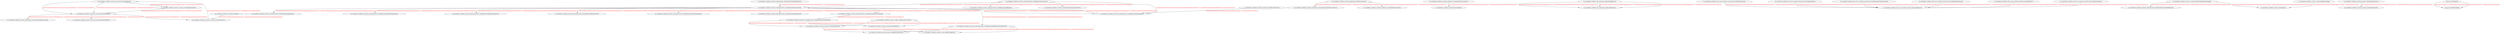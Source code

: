 digraph G {
eu_vranckaert_worktime_activities_account_AccountLoginActivity -> eu_vranckaert_worktime_activities_account_AccountProfileActivity [label="Leu/vranckaert/worktime/activities/account/AccountLoginActivity;=>onCreate(Landroid/os/Bundle;)V", fontcolor="red"];
eu_vranckaert_worktime_activities_account_AccountLoginActivity -> eu_vranckaert_worktime_activities_account_AccountRegisterActivity [label="Leu/vranckaert/worktime/activities/account/AccountLoginActivity$2;=>onClick(Landroid/view/View;)V", fontcolor="red"];
eu_vranckaert_worktime_activities_account_AccountLoginActivity -> eu_vranckaert_worktime_activities_account_AccountProfileActivity [label="Leu/vranckaert/worktime/activities/account/AccountLoginActivity$LoginTask;=>onPostExecute(Ljava/lang/Void;)V", fontcolor="red"];
eu_vranckaert_worktime_activities_widget_Configuration2x1Activity -> eu_vranckaert_worktime_activities_projects_SelectProjectActivity [label="Leu/vranckaert/worktime/activities/widget/Configuration2x1Activity;=>onCreate(Landroid/os/Bundle;)V", fontcolor="red"];
eu_vranckaert_worktime_activities_widget_Configuration2x1Activity -> eu_vranckaert_worktime_activities_tasks_SelectTaskActivity [label="Leu/vranckaert/worktime/activities/widget/Configuration2x1Activity;=>onActivityResult(IILandroid/content/Intent;)V", fontcolor="red"];
eu_vranckaert_worktime_activities_timeregistrations_TimeRegistrationListActivity -> eu_vranckaert_worktime_activities_timeregistrations_TimeRegistrationAddActivity [label="Leu/vranckaert/worktime/activities/timeregistrations/TimeRegistrationListActivity;=>onOptionsItemSelected(Landroid/view/MenuItem;)Z", fontcolor="red"];
eu_vranckaert_worktime_activities_timeregistrations_TimeRegistrationListActivity -> eu_vranckaert_worktime_activities_reporting_ReportingCriteriaActivity [label="Leu/vranckaert/worktime/activities/timeregistrations/TimeRegistrationListActivity;=>onOptionsItemSelected(Landroid/view/MenuItem;)Z", fontcolor="red"];
eu_vranckaert_worktime_activities_timeregistrations_TimeRegistrationListActivity -> eu_vranckaert_worktime_activities_timeregistrations_TimeRegistrationActionActivity [label="Leu/vranckaert/worktime/activities/timeregistrations/TimeRegistrationListActivity;=>onContextItemSelected(Landroid/view/MenuItem;)Z", fontcolor="red"];
eu_vranckaert_worktime_activities_timeregistrations_TimeRegistrationListActivity -> eu_vranckaert_worktime_activities_timeregistrations_TimeRegistrationDetailActivity [label="Leu/vranckaert/worktime/activities/timeregistrations/TimeRegistrationListActivity$1;=>onItemClick(Landroid/widget/AdapterView;Landroid/view/View;IJ)V", fontcolor="red"];
eu_vranckaert_worktime_activities_account_AccountProfileActivity -> eu_vranckaert_worktime_activities_account_AccountSyncService [label="Leu/vranckaert/worktime/activities/account/AccountProfileActivity;=>onOptionsItemSelected(Landroid/view/MenuItem;)Z", fontcolor="red"];
eu_vranckaert_worktime_activities_account_AccountProfileActivity -> eu_vranckaert_worktime_activities_preferences_AccountSyncPreferencesActivity [label="Leu/vranckaert/worktime/activities/account/AccountProfileActivity;=>onOptionsItemSelected(Landroid/view/MenuItem;)Z", fontcolor="red"];
eu_vranckaert_worktime_activities_account_AccountProfileActivity -> eu_vranckaert_worktime_activities_account_AccountSyncHistoryActivity [label="Leu/vranckaert/worktime/activities/account/AccountProfileActivity$1;=>onClick(Landroid/view/View;)V", fontcolor="red"];
eu_vranckaert_worktime_activities_timeregistrations_TimeRegistrationDetailActivity -> eu_vranckaert_worktime_activities_timeregistrations_TimeRegistrationActionActivity [label="Leu/vranckaert/worktime/activities/timeregistrations/TimeRegistrationDetailActivity;=>onOptionsItemSelected(Landroid/view/MenuItem;)Z", fontcolor="red"];
eu_vranckaert_worktime_activities_punchbar_PunchBarClickListener -> eu_vranckaert_worktime_activities_timeregistrations_TimeRegistrationDetailActivity [label="Leu/vranckaert/worktime/activities/punchbar/PunchBarClickListener;=>onClick(Landroid/view/View;)V", fontcolor="red"];
eu_vranckaert_worktime_activities_timeregistrations_TimeRegistrationPunchOutActivity -> eu_vranckaert_worktime_activities_timeregistrations_TimeRegistrationPunchInActivity [label="Leu/vranckaert/worktime/activities/timeregistrations/TimeRegistrationPunchOutActivity$1;=>onPostExecute(Ljava/lang/Object;)V", fontcolor="red"];
eu_vranckaert_worktime_activities_preferences_PreferencesActivity -> eu_vranckaert_worktime_activities_preferences_ResetApplicationPreferencesActivity [label="Leu/vranckaert/worktime/activities/preferences/PreferencesActivity$1;=>onPreferenceClick(Landroid/preference/Preference;)Z", fontcolor="red"];
eu_vranckaert_worktime_activities_preferences_PreferencesActivity -> eu_vranckaert_worktime_activities_preferences_ResetPreferencesActivity [label="Leu/vranckaert/worktime/activities/preferences/PreferencesActivity$2;=>onPreferenceClick(Landroid/preference/Preference;)Z", fontcolor="red"];
eu_vranckaert_worktime_activities_preferences_BackupPreferencesActivity -> eu_vranckaert_worktime_utils_file_DirectoryPicker [label="Leu/vranckaert/worktime/activities/preferences/BackupPreferencesActivity$1;=>onPreferenceClick(Landroid/preference/Preference;)Z", fontcolor="red"];
eu_vranckaert_worktime_activities_tasks_SelectTaskActivity -> eu_vranckaert_worktime_activities_tasks_AddEditTaskActivity [label="Leu/vranckaert/worktime/activities/tasks/SelectTaskActivity$2;=>onClick(Landroid/content/DialogInterface;I)V", fontcolor="red"];
eu_vranckaert_worktime_activities_timeregistrations_TimeRegistrationEditProjectAndTaskActivity -> eu_vranckaert_worktime_activities_tasks_AddEditTaskActivity [label="Leu/vranckaert/worktime/activities/timeregistrations/TimeRegistrationEditProjectAndTaskActivity$4;=>onClick(Landroid/content/DialogInterface;I)V", fontcolor="red"];
eu_vranckaert_worktime_activities_timeregistrations_TimeRegistrationEditProjectAndTaskActivity -> eu_vranckaert_worktime_activities_projects_AddEditProjectActivity [label="Leu/vranckaert/worktime/activities/timeregistrations/TimeRegistrationEditProjectAndTaskActivity$2;=>onClick(Landroid/content/DialogInterface;I)V", fontcolor="red"];
eu_vranckaert_worktime_activities_projects_SelectProjectActivity -> eu_vranckaert_worktime_activities_projects_AddEditProjectActivity [label="Leu/vranckaert/worktime/activities/projects/SelectProjectActivity$2;=>onClick(Landroid/content/DialogInterface;I)V", fontcolor="red"];
eu_vranckaert_worktime_activities_timeregistrations_TimeRegistrationPunchInActivity -> eu_vranckaert_worktime_activities_tasks_SelectTaskActivity [label="Leu/vranckaert/worktime/activities/timeregistrations/TimeRegistrationPunchInActivity;=>showTaskChooser()V", fontcolor="red"];
eu_vranckaert_worktime_activities_timeregistrations_TimeRegistrationPunchInActivity -> eu_vranckaert_worktime_activities_projects_SelectProjectActivity [label="Leu/vranckaert/worktime/activities/timeregistrations/TimeRegistrationPunchInActivity;=>showProjectChooser()V", fontcolor="red"];
eu_vranckaert_worktime_activities_timeregistrations_TimeRegistrationActionActivity -> eu_vranckaert_worktime_activities_timeregistrations_TimeRegistrationPunchOutActivity [label="Leu/vranckaert/worktime/activities/timeregistrations/TimeRegistrationActionActivity;=>handleTimeRegistrationAction(Leu/vranckaert/worktime/enums/timeregistration/TimeRegistrationAction;)V", fontcolor="red"];
eu_vranckaert_worktime_activities_timeregistrations_TimeRegistrationActionActivity -> eu_vranckaert_worktime_activities_timeregistrations_TimeRegistrationSplitActivity [label="Leu/vranckaert/worktime/activities/timeregistrations/TimeRegistrationActionActivity;=>handleTimeRegistrationAction(Leu/vranckaert/worktime/enums/timeregistration/TimeRegistrationAction;)V", fontcolor="red"];
eu_vranckaert_worktime_activities_timeregistrations_TimeRegistrationActionActivity -> eu_vranckaert_worktime_activities_timeregistrations_TimeRegistrationDetailActivity [label="Leu/vranckaert/worktime/activities/timeregistrations/TimeRegistrationActionActivity;=>handleTimeRegistrationAction(Leu/vranckaert/worktime/enums/timeregistration/TimeRegistrationAction;)V", fontcolor="red"];
eu_vranckaert_worktime_activities_timeregistrations_TimeRegistrationActionActivity -> eu_vranckaert_worktime_activities_timeregistrations_TimeRegistrationEditStartTimeActivity [label="Leu/vranckaert/worktime/activities/timeregistrations/TimeRegistrationActionActivity;=>handleTimeRegistrationAction(Leu/vranckaert/worktime/enums/timeregistration/TimeRegistrationAction;)V", fontcolor="red"];
eu_vranckaert_worktime_activities_timeregistrations_TimeRegistrationActionActivity -> eu_vranckaert_worktime_activities_timeregistrations_TimeRegistrationEditEndTimeActivity [label="Leu/vranckaert/worktime/activities/timeregistrations/TimeRegistrationActionActivity;=>handleTimeRegistrationAction(Leu/vranckaert/worktime/enums/timeregistration/TimeRegistrationAction;)V", fontcolor="red"];
eu_vranckaert_worktime_activities_timeregistrations_TimeRegistrationActionActivity -> eu_vranckaert_worktime_activities_timeregistrations_TimeRegistrationRestartActivity [label="Leu/vranckaert/worktime/activities/timeregistrations/TimeRegistrationActionActivity;=>handleTimeRegistrationAction(Leu/vranckaert/worktime/enums/timeregistration/TimeRegistrationAction;)V", fontcolor="red"];
eu_vranckaert_worktime_activities_timeregistrations_TimeRegistrationActionActivity -> eu_vranckaert_worktime_activities_timeregistrations_TimeRegistrationEditProjectAndTaskActivity [label="Leu/vranckaert/worktime/activities/timeregistrations/TimeRegistrationActionActivity;=>handleTimeRegistrationAction(Leu/vranckaert/worktime/enums/timeregistration/TimeRegistrationAction;)V", fontcolor="red"];
eu_vranckaert_worktime_activities_timeregistrations_TimeRegistrationActionActivity -> eu_vranckaert_worktime_activities_timeregistrations_TimeRegistrationSetCommentActivity [label="Leu/vranckaert/worktime/activities/timeregistrations/TimeRegistrationActionActivity;=>handleTimeRegistrationAction(Leu/vranckaert/worktime/enums/timeregistration/TimeRegistrationAction;)V", fontcolor="red"];
eu_vranckaert_worktime_activities_timeregistrations_TimeRegistrationActionActivity -> eu_vranckaert_worktime_activities_timeregistrations_TimeRegistrationDeleteActivity [label="Leu/vranckaert/worktime/activities/timeregistrations/TimeRegistrationActionActivity;=>handleTimeRegistrationAction(Leu/vranckaert/worktime/enums/timeregistration/TimeRegistrationAction;)V", fontcolor="red"];
eu_vranckaert_worktime_activities_notifcationbar_StatusBarPunchOutHandleActivity -> eu_vranckaert_worktime_activities_timeregistrations_TimeRegistrationActionActivity [label="Leu/vranckaert/worktime/activities/notifcationbar/StatusBarPunchOutHandleActivity;=>launchStopTimeRegistrationActivity()V", fontcolor="red"];
eu_vranckaert_worktime_utils_donations_google_BillingReceiver -> eu_vranckaert_worktime_utils_donations_google_BillingService [label="Leu/vranckaert/worktime/utils/donations/google/BillingReceiver;=>purchaseStateChanged(Landroid/content/Context;Ljava/lang/String;Ljava/lang/String;)V", fontcolor="red"];
eu_vranckaert_worktime_utils_donations_google_BillingReceiver -> eu_vranckaert_worktime_utils_donations_google_BillingService [label="Leu/vranckaert/worktime/utils/donations/google/BillingReceiver;=>notify(Landroid/content/Context;Ljava/lang/String;)V", fontcolor="red"];
eu_vranckaert_worktime_utils_donations_google_BillingReceiver -> eu_vranckaert_worktime_utils_donations_google_BillingService [label="Leu/vranckaert/worktime/utils/donations/google/BillingReceiver;=>checkResponseCode(Landroid/content/Context;JI)V", fontcolor="red"];
eu_vranckaert_worktime_activities_account_AccountRegisterActivity -> eu_vranckaert_worktime_activities_account_AccountProfileActivity [label="Leu/vranckaert/worktime/activities/account/AccountRegisterActivity$RegisterTask;=>onPostExecute(Ljava/lang/Void;)V", fontcolor="red"];
eu_vranckaert_worktime_utils_view_actionbar_synclock_SyncLockedWizardActivity -> eu_vranckaert_worktime_utils_view_actionbar_synclock_SyncLockingActivity [label="Leu/vranckaert/worktime/utils/view/actionbar/synclock/SyncLockedWizardActivity$SyncCheck;=>onProgressUpdate([Ljava/lang/Void;)V", fontcolor="red"];
eu_vranckaert_worktime_utils_view_actionbar_synclock_SyncLockedListActivity -> eu_vranckaert_worktime_utils_view_actionbar_synclock_SyncLockingActivity [label="Leu/vranckaert/worktime/utils/view/actionbar/synclock/SyncLockedListActivity$SyncCheck;=>onProgressUpdate([Ljava/lang/Void;)V", fontcolor="red"];
eu_vranckaert_worktime_utils_view_actionbar_synclock_SyncLockedGenericPreferenceActivity -> eu_vranckaert_worktime_utils_view_actionbar_synclock_SyncLockingActivity [label="Leu/vranckaert/worktime/utils/view/actionbar/synclock/SyncLockedGenericPreferenceActivity$SyncCheck;=>onProgressUpdate([Ljava/lang/Void;)V", fontcolor="red"];
eu_vranckaert_worktime_utils_view_actionbar_synclock_SyncLockedPreferenceActivity -> eu_vranckaert_worktime_utils_view_actionbar_synclock_SyncLockingActivity [label="Leu/vranckaert/worktime/utils/view/actionbar/synclock/SyncLockedPreferenceActivity$SyncCheck;=>onProgressUpdate([Ljava/lang/Void;)V", fontcolor="red"];
eu_vranckaert_worktime_utils_view_actionbar_synclock_SyncLockedActivity -> eu_vranckaert_worktime_utils_view_actionbar_synclock_SyncLockingActivity [label="Leu/vranckaert/worktime/utils/view/actionbar/synclock/SyncLockedActivity$SyncCheck;=>onProgressUpdate([Ljava/lang/Void;)V", fontcolor="red"];
eu_vranckaert_worktime_utils_view_actionbar_synclock_SyncLockedGuiceActivity -> eu_vranckaert_worktime_utils_view_actionbar_synclock_SyncLockingActivity [label="Leu/vranckaert/worktime/utils/view/actionbar/synclock/SyncLockedGuiceActivity$SyncCheck;=>onProgressUpdate([Ljava/lang/Void;)V", fontcolor="red"];
eu_vranckaert_worktime_service_ui_impl_StatusBarNotificationServiceImpl -> eu_vranckaert_worktime_activities_HomeActivity [label="Leu/vranckaert/worktime/service/ui/impl/StatusBarNotificationServiceImpl;=>addOrUpdateNotification(Leu/vranckaert/worktime/model/TimeRegistration;)V", fontcolor="red"];
eu_vranckaert_worktime_service_ui_impl_StatusBarNotificationServiceImpl -> eu_vranckaert_worktime_activities_notifcationbar_StatusBarOthersActionHandleActivity [label="Leu/vranckaert/worktime/service/ui/impl/StatusBarNotificationServiceImpl;=>addOrUpdateNotification(Leu/vranckaert/worktime/model/TimeRegistration;)V", fontcolor="red"];
eu_vranckaert_worktime_activities_account_AccountSyncService -> eu_vranckaert_worktime_activities_account_AccountLoginActivity [label="Leu/vranckaert/worktime/activities/account/AccountSyncService;=>handleResult(Ljava/lang/Exception;)V", fontcolor="red"];
eu_vranckaert_worktime_activities_projects_ManageProjectsActivity -> eu_vranckaert_worktime_activities_projects_ProjectDetailsActivity [label="Leu/vranckaert/worktime/activities/projects/ManageProjectsActivity;=>openProjectDetailActivity(Leu/vranckaert/worktime/model/Project;)V", fontcolor="red"];
eu_vranckaert_worktime_service_ui_impl_WidgetServiceImpl -> eu_vranckaert_worktime_activities_HomeActivity [label="Leu/vranckaert/worktime/service/ui/impl/WidgetServiceImpl;=>enableWidgetOnClick(I)V", fontcolor="red"];
eu_vranckaert_worktime_utils_alarm_AlarmUtil -> eu_vranckaert_worktime_activities_account_AccountSyncService [label="Leu/vranckaert/worktime/utils/alarm/AlarmUtil;=>getSyncOperation(Landroid/content/Context;I)Landroid/app/PendingIntent;", fontcolor="red"];
org_acra_ErrorReporter -> org_acra_CrashReportDialog [label="Lorg/acra/ErrorReporter;=>notifySendReport(Ljava/lang/String;)V", fontcolor="red"];
org_acra_ErrorReporter -> org_acra_CrashReportDialog [label="Lorg/acra/ErrorReporter;=>notifyDialog(Ljava/lang/String;)V", fontcolor="red"];
}